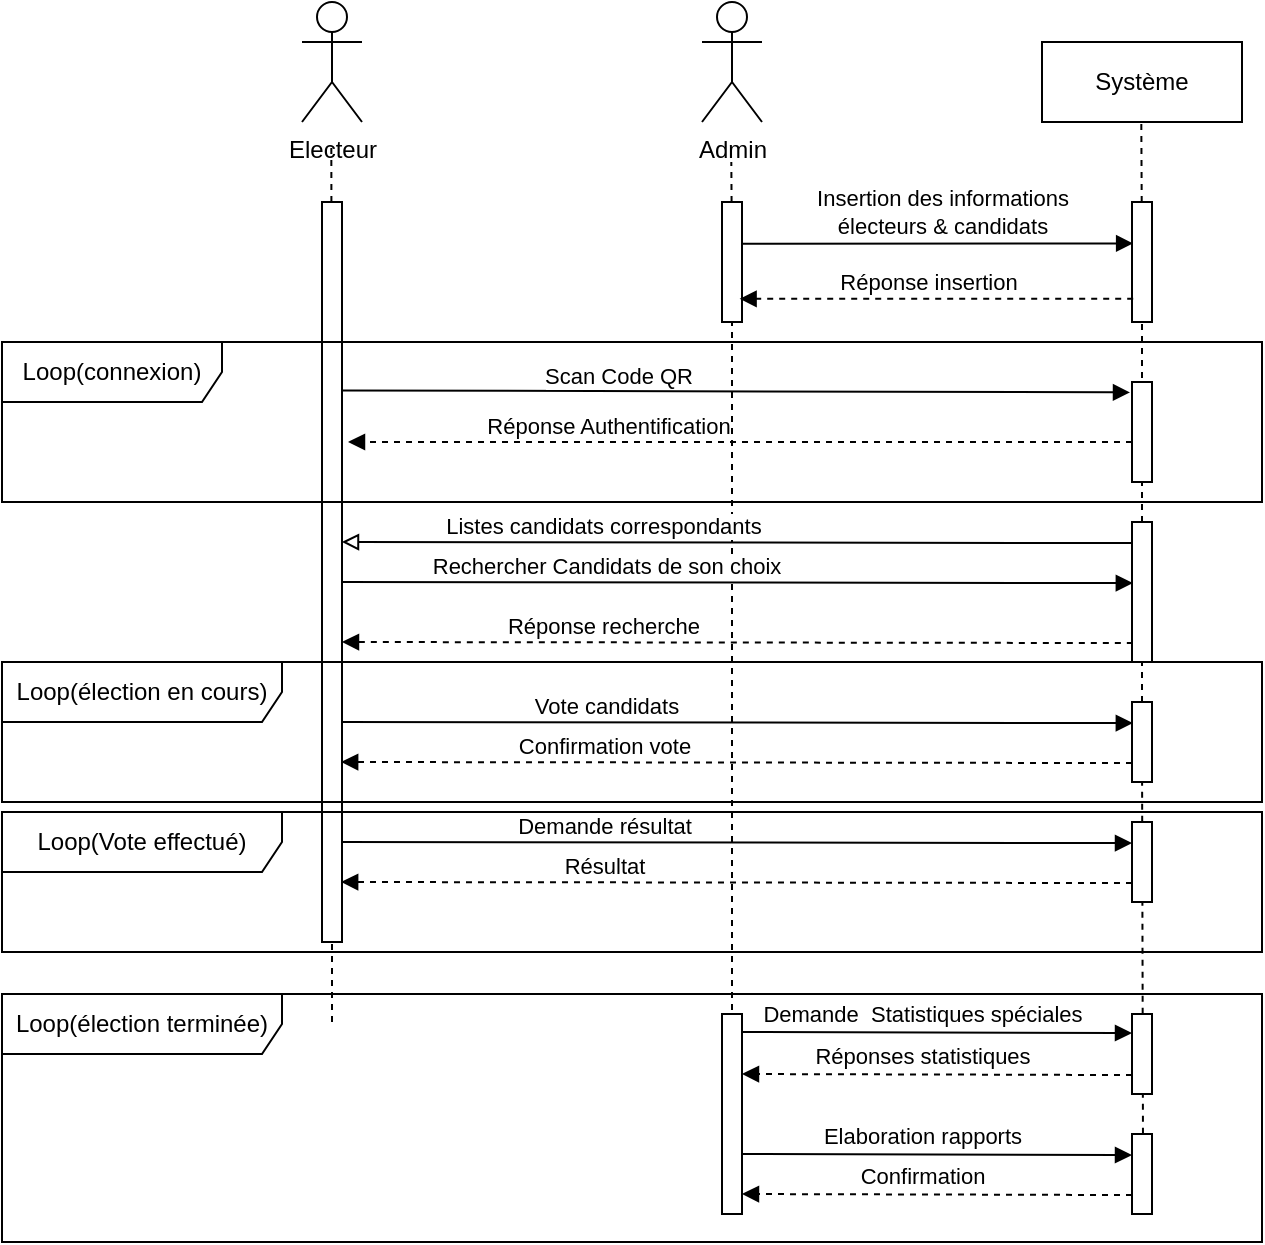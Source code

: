 <mxfile version="13.9.9" type="device"><diagram id="kgpKYQtTHZ0yAKxKKP6v" name="Page-1"><mxGraphModel dx="1947" dy="492" grid="1" gridSize="10" guides="1" tooltips="1" connect="1" arrows="1" fold="1" page="1" pageScale="1" pageWidth="850" pageHeight="1100" math="0" shadow="0"><root><mxCell id="0"/><mxCell id="1" parent="0"/><mxCell id="r2pgk7RStNi4eShHzwaX-57" value="Loop(élection terminée)" style="shape=umlFrame;whiteSpace=wrap;html=1;width=140;height=30;" vertex="1" parent="1"><mxGeometry x="-20" y="556" width="630" height="124" as="geometry"/></mxCell><mxCell id="uYfHL3VYsJTHYEQm8iVv-6" value="" style="endArrow=none;dashed=1;html=1;" parent="1" edge="1" source="r2pgk7RStNi4eShHzwaX-10"><mxGeometry width="50" height="50" relative="1" as="geometry"><mxPoint x="145" y="500" as="sourcePoint"/><mxPoint x="144.66" y="130" as="targetPoint"/></mxGeometry></mxCell><mxCell id="e3j0PmKpD-vp1-GzvUI4-16" value="Système" style="rounded=0;whiteSpace=wrap;html=1;" parent="1" vertex="1"><mxGeometry x="500" y="80" width="100" height="40" as="geometry"/></mxCell><mxCell id="uYfHL3VYsJTHYEQm8iVv-2" value="Electeur" style="shape=umlActor;verticalLabelPosition=bottom;verticalAlign=top;html=1;outlineConnect=0;" parent="1" vertex="1"><mxGeometry x="130" y="60" width="30" height="60" as="geometry"/></mxCell><mxCell id="uYfHL3VYsJTHYEQm8iVv-5" value="Admin" style="shape=umlActor;verticalLabelPosition=bottom;verticalAlign=top;html=1;outlineConnect=0;" parent="1" vertex="1"><mxGeometry x="330" y="60" width="30" height="60" as="geometry"/></mxCell><mxCell id="uYfHL3VYsJTHYEQm8iVv-7" value="" style="endArrow=none;dashed=1;html=1;" parent="1" edge="1" source="r2pgk7RStNi4eShHzwaX-1"><mxGeometry width="50" height="50" relative="1" as="geometry"><mxPoint x="345" y="510.0" as="sourcePoint"/><mxPoint x="344.66" y="140" as="targetPoint"/></mxGeometry></mxCell><mxCell id="uYfHL3VYsJTHYEQm8iVv-8" value="" style="endArrow=none;dashed=1;html=1;" parent="1" edge="1" source="r2pgk7RStNi4eShHzwaX-5"><mxGeometry width="50" height="50" relative="1" as="geometry"><mxPoint x="550" y="490.0" as="sourcePoint"/><mxPoint x="549.66" y="120" as="targetPoint"/></mxGeometry></mxCell><mxCell id="r2pgk7RStNi4eShHzwaX-1" value="" style="rounded=0;whiteSpace=wrap;html=1;direction=south;" vertex="1" parent="1"><mxGeometry x="340" y="160" width="10" height="60" as="geometry"/></mxCell><mxCell id="r2pgk7RStNi4eShHzwaX-3" value="" style="endArrow=none;dashed=1;html=1;" edge="1" parent="1" target="r2pgk7RStNi4eShHzwaX-1"><mxGeometry width="50" height="50" relative="1" as="geometry"><mxPoint x="345" y="570" as="sourcePoint"/><mxPoint x="344.66" y="140" as="targetPoint"/></mxGeometry></mxCell><mxCell id="r2pgk7RStNi4eShHzwaX-4" value="" style="endArrow=block;html=1;exitX=0.348;exitY=0.129;exitDx=0;exitDy=0;exitPerimeter=0;entryX=0.345;entryY=1.043;entryDx=0;entryDy=0;entryPerimeter=0;endFill=1;" edge="1" parent="1"><mxGeometry width="50" height="50" relative="1" as="geometry"><mxPoint x="349.71" y="180.88" as="sourcePoint"/><mxPoint x="545.57" y="180.7" as="targetPoint"/></mxGeometry></mxCell><mxCell id="r2pgk7RStNi4eShHzwaX-7" value="Insertion des informations&lt;br&gt;électeurs &amp;amp; candidats" style="edgeLabel;html=1;align=center;verticalAlign=middle;resizable=0;points=[];" vertex="1" connectable="0" parent="r2pgk7RStNi4eShHzwaX-4"><mxGeometry x="-0.339" y="1" relative="1" as="geometry"><mxPoint x="35.53" y="-14.82" as="offset"/></mxGeometry></mxCell><mxCell id="r2pgk7RStNi4eShHzwaX-5" value="" style="rounded=0;whiteSpace=wrap;html=1;direction=south;" vertex="1" parent="1"><mxGeometry x="545" y="160" width="10" height="60" as="geometry"/></mxCell><mxCell id="r2pgk7RStNi4eShHzwaX-6" value="" style="endArrow=none;dashed=1;html=1;" edge="1" parent="1" source="r2pgk7RStNi4eShHzwaX-21" target="r2pgk7RStNi4eShHzwaX-5"><mxGeometry width="50" height="50" relative="1" as="geometry"><mxPoint x="550" y="490" as="sourcePoint"/><mxPoint x="549.66" y="120" as="targetPoint"/></mxGeometry></mxCell><mxCell id="r2pgk7RStNi4eShHzwaX-8" value="" style="endArrow=block;html=1;exitX=0.807;exitY=0.94;exitDx=0;exitDy=0;exitPerimeter=0;endFill=1;dashed=1;entryX=0.807;entryY=0.12;entryDx=0;entryDy=0;entryPerimeter=0;" edge="1" parent="1" source="r2pgk7RStNi4eShHzwaX-5" target="r2pgk7RStNi4eShHzwaX-1"><mxGeometry width="50" height="50" relative="1" as="geometry"><mxPoint x="425" y="250" as="sourcePoint"/><mxPoint x="350" y="210" as="targetPoint"/></mxGeometry></mxCell><mxCell id="r2pgk7RStNi4eShHzwaX-9" value="Réponse insertion" style="edgeLabel;html=1;align=center;verticalAlign=middle;resizable=0;points=[];" vertex="1" connectable="0" parent="r2pgk7RStNi4eShHzwaX-8"><mxGeometry x="0.049" relative="1" as="geometry"><mxPoint y="-8.42" as="offset"/></mxGeometry></mxCell><mxCell id="r2pgk7RStNi4eShHzwaX-10" value="" style="rounded=0;whiteSpace=wrap;html=1;direction=south;" vertex="1" parent="1"><mxGeometry x="140" y="160" width="10" height="370" as="geometry"/></mxCell><mxCell id="r2pgk7RStNi4eShHzwaX-11" value="" style="endArrow=none;dashed=1;html=1;" edge="1" parent="1" target="r2pgk7RStNi4eShHzwaX-10"><mxGeometry width="50" height="50" relative="1" as="geometry"><mxPoint x="145" y="570" as="sourcePoint"/><mxPoint x="144.66" y="130" as="targetPoint"/></mxGeometry></mxCell><mxCell id="r2pgk7RStNi4eShHzwaX-12" value="" style="endArrow=block;html=1;endFill=1;exitX=0.28;exitY=0.017;exitDx=0;exitDy=0;exitPerimeter=0;entryX=0.104;entryY=1.1;entryDx=0;entryDy=0;entryPerimeter=0;" edge="1" parent="1" target="r2pgk7RStNi4eShHzwaX-13"><mxGeometry width="50" height="50" relative="1" as="geometry"><mxPoint x="149.83" y="254.2" as="sourcePoint"/><mxPoint x="550" y="254" as="targetPoint"/></mxGeometry></mxCell><mxCell id="r2pgk7RStNi4eShHzwaX-18" value="Scan Code QR" style="edgeLabel;html=1;align=center;verticalAlign=middle;resizable=0;points=[];" vertex="1" connectable="0" parent="r2pgk7RStNi4eShHzwaX-12"><mxGeometry x="-0.303" relative="1" as="geometry"><mxPoint y="-8" as="offset"/></mxGeometry></mxCell><mxCell id="r2pgk7RStNi4eShHzwaX-13" value="" style="rounded=0;whiteSpace=wrap;html=1;direction=south;" vertex="1" parent="1"><mxGeometry x="545" y="250" width="10" height="50" as="geometry"/></mxCell><mxCell id="r2pgk7RStNi4eShHzwaX-16" value="" style="endArrow=block;html=1;exitX=0.807;exitY=0.94;exitDx=0;exitDy=0;exitPerimeter=0;endFill=1;dashed=1;" edge="1" parent="1"><mxGeometry width="50" height="50" relative="1" as="geometry"><mxPoint x="545.0" y="280" as="sourcePoint"/><mxPoint x="153" y="280" as="targetPoint"/></mxGeometry></mxCell><mxCell id="r2pgk7RStNi4eShHzwaX-17" value="Réponse Authentification" style="edgeLabel;html=1;align=center;verticalAlign=middle;resizable=0;points=[];" vertex="1" connectable="0" parent="r2pgk7RStNi4eShHzwaX-16"><mxGeometry x="0.049" relative="1" as="geometry"><mxPoint x="-56.56" y="-8.42" as="offset"/></mxGeometry></mxCell><mxCell id="r2pgk7RStNi4eShHzwaX-19" value="" style="endArrow=block;html=1;exitX=0.807;exitY=0.94;exitDx=0;exitDy=0;exitPerimeter=0;endFill=0;entryX=0.412;entryY=0.042;entryDx=0;entryDy=0;entryPerimeter=0;" edge="1" parent="1"><mxGeometry width="50" height="50" relative="1" as="geometry"><mxPoint x="545.42" y="330.52" as="sourcePoint"/><mxPoint x="150.0" y="330.0" as="targetPoint"/></mxGeometry></mxCell><mxCell id="r2pgk7RStNi4eShHzwaX-20" value="Listes candidats correspondants&amp;nbsp;" style="edgeLabel;html=1;align=center;verticalAlign=middle;resizable=0;points=[];" vertex="1" connectable="0" parent="r2pgk7RStNi4eShHzwaX-19"><mxGeometry x="0.049" relative="1" as="geometry"><mxPoint x="-56.56" y="-8.42" as="offset"/></mxGeometry></mxCell><mxCell id="r2pgk7RStNi4eShHzwaX-21" value="" style="rounded=0;whiteSpace=wrap;html=1;direction=south;" vertex="1" parent="1"><mxGeometry x="545" y="320" width="10" height="70" as="geometry"/></mxCell><mxCell id="r2pgk7RStNi4eShHzwaX-23" value="" style="endArrow=none;dashed=1;html=1;" edge="1" parent="1" source="r2pgk7RStNi4eShHzwaX-30" target="r2pgk7RStNi4eShHzwaX-21"><mxGeometry width="50" height="50" relative="1" as="geometry"><mxPoint x="550" y="490.0" as="sourcePoint"/><mxPoint x="550" y="220" as="targetPoint"/></mxGeometry></mxCell><mxCell id="r2pgk7RStNi4eShHzwaX-24" value="" style="endArrow=none;html=1;exitX=0.807;exitY=0.94;exitDx=0;exitDy=0;exitPerimeter=0;endFill=0;entryX=0.412;entryY=0.042;entryDx=0;entryDy=0;entryPerimeter=0;startArrow=block;startFill=1;" edge="1" parent="1"><mxGeometry width="50" height="50" relative="1" as="geometry"><mxPoint x="545.42" y="350.52" as="sourcePoint"/><mxPoint x="150" y="350.0" as="targetPoint"/></mxGeometry></mxCell><mxCell id="r2pgk7RStNi4eShHzwaX-25" value="Rechercher Candidats de son choix" style="edgeLabel;html=1;align=center;verticalAlign=middle;resizable=0;points=[];" vertex="1" connectable="0" parent="r2pgk7RStNi4eShHzwaX-24"><mxGeometry x="0.049" relative="1" as="geometry"><mxPoint x="-56.56" y="-8.42" as="offset"/></mxGeometry></mxCell><mxCell id="r2pgk7RStNi4eShHzwaX-26" value="" style="endArrow=block;html=1;exitX=0.807;exitY=0.94;exitDx=0;exitDy=0;exitPerimeter=0;endFill=1;entryX=0.412;entryY=0.042;entryDx=0;entryDy=0;entryPerimeter=0;startArrow=none;startFill=0;dashed=1;" edge="1" parent="1"><mxGeometry width="50" height="50" relative="1" as="geometry"><mxPoint x="545.42" y="380.52" as="sourcePoint"/><mxPoint x="150" y="380.0" as="targetPoint"/></mxGeometry></mxCell><mxCell id="r2pgk7RStNi4eShHzwaX-27" value="Réponse recherche&amp;nbsp;" style="edgeLabel;html=1;align=center;verticalAlign=middle;resizable=0;points=[];" vertex="1" connectable="0" parent="r2pgk7RStNi4eShHzwaX-26"><mxGeometry x="0.049" relative="1" as="geometry"><mxPoint x="-56.56" y="-8.42" as="offset"/></mxGeometry></mxCell><mxCell id="r2pgk7RStNi4eShHzwaX-28" value="" style="endArrow=none;html=1;exitX=0.807;exitY=0.94;exitDx=0;exitDy=0;exitPerimeter=0;endFill=0;entryX=0.412;entryY=0.042;entryDx=0;entryDy=0;entryPerimeter=0;startArrow=block;startFill=1;" edge="1" parent="1"><mxGeometry width="50" height="50" relative="1" as="geometry"><mxPoint x="545.42" y="420.52" as="sourcePoint"/><mxPoint x="150" y="420.0" as="targetPoint"/></mxGeometry></mxCell><mxCell id="r2pgk7RStNi4eShHzwaX-29" value="Vote candidats" style="edgeLabel;html=1;align=center;verticalAlign=middle;resizable=0;points=[];" vertex="1" connectable="0" parent="r2pgk7RStNi4eShHzwaX-28"><mxGeometry x="0.049" relative="1" as="geometry"><mxPoint x="-56.56" y="-8.42" as="offset"/></mxGeometry></mxCell><mxCell id="r2pgk7RStNi4eShHzwaX-30" value="" style="rounded=0;whiteSpace=wrap;html=1;direction=south;" vertex="1" parent="1"><mxGeometry x="545" y="410" width="10" height="40" as="geometry"/></mxCell><mxCell id="r2pgk7RStNi4eShHzwaX-31" value="" style="endArrow=none;dashed=1;html=1;exitX=0.896;exitY=0.443;exitDx=0;exitDy=0;exitPerimeter=0;" edge="1" parent="1" source="r2pgk7RStNi4eShHzwaX-47" target="r2pgk7RStNi4eShHzwaX-30"><mxGeometry width="50" height="50" relative="1" as="geometry"><mxPoint x="550" y="691.143" as="sourcePoint"/><mxPoint x="550" y="390" as="targetPoint"/></mxGeometry></mxCell><mxCell id="r2pgk7RStNi4eShHzwaX-32" value="" style="endArrow=block;html=1;exitX=0.807;exitY=0.94;exitDx=0;exitDy=0;exitPerimeter=0;endFill=1;entryX=0.412;entryY=0.042;entryDx=0;entryDy=0;entryPerimeter=0;startArrow=none;startFill=0;dashed=1;" edge="1" parent="1"><mxGeometry width="50" height="50" relative="1" as="geometry"><mxPoint x="545.0" y="440.52" as="sourcePoint"/><mxPoint x="149.58" y="440.0" as="targetPoint"/></mxGeometry></mxCell><mxCell id="r2pgk7RStNi4eShHzwaX-33" value="Confirmation vote" style="edgeLabel;html=1;align=center;verticalAlign=middle;resizable=0;points=[];" vertex="1" connectable="0" parent="r2pgk7RStNi4eShHzwaX-32"><mxGeometry x="0.049" relative="1" as="geometry"><mxPoint x="-56.56" y="-8.42" as="offset"/></mxGeometry></mxCell><mxCell id="r2pgk7RStNi4eShHzwaX-36" value="" style="endArrow=none;html=1;exitX=0.807;exitY=0.94;exitDx=0;exitDy=0;exitPerimeter=0;endFill=0;entryX=0.412;entryY=0.042;entryDx=0;entryDy=0;entryPerimeter=0;startArrow=block;startFill=1;" edge="1" parent="1"><mxGeometry width="50" height="50" relative="1" as="geometry"><mxPoint x="545.0" y="480.52" as="sourcePoint"/><mxPoint x="149.58" y="480.0" as="targetPoint"/></mxGeometry></mxCell><mxCell id="r2pgk7RStNi4eShHzwaX-37" value="Demande résultat" style="edgeLabel;html=1;align=center;verticalAlign=middle;resizable=0;points=[];" vertex="1" connectable="0" parent="r2pgk7RStNi4eShHzwaX-36"><mxGeometry x="0.049" relative="1" as="geometry"><mxPoint x="-56.56" y="-8.42" as="offset"/></mxGeometry></mxCell><mxCell id="r2pgk7RStNi4eShHzwaX-38" value="" style="rounded=0;whiteSpace=wrap;html=1;direction=south;" vertex="1" parent="1"><mxGeometry x="545" y="566" width="10" height="40" as="geometry"/></mxCell><mxCell id="r2pgk7RStNi4eShHzwaX-39" value="" style="endArrow=block;html=1;exitX=0.807;exitY=0.94;exitDx=0;exitDy=0;exitPerimeter=0;endFill=1;entryX=0.412;entryY=0.042;entryDx=0;entryDy=0;entryPerimeter=0;startArrow=none;startFill=0;dashed=1;" edge="1" parent="1"><mxGeometry width="50" height="50" relative="1" as="geometry"><mxPoint x="545" y="500.52" as="sourcePoint"/><mxPoint x="149.58" y="500.0" as="targetPoint"/></mxGeometry></mxCell><mxCell id="r2pgk7RStNi4eShHzwaX-40" value="Résultat" style="edgeLabel;html=1;align=center;verticalAlign=middle;resizable=0;points=[];" vertex="1" connectable="0" parent="r2pgk7RStNi4eShHzwaX-39"><mxGeometry x="0.049" relative="1" as="geometry"><mxPoint x="-56.56" y="-8.42" as="offset"/></mxGeometry></mxCell><mxCell id="r2pgk7RStNi4eShHzwaX-41" value="" style="rounded=0;whiteSpace=wrap;html=1;direction=south;" vertex="1" parent="1"><mxGeometry x="340" y="566" width="10" height="100" as="geometry"/></mxCell><mxCell id="r2pgk7RStNi4eShHzwaX-43" value="" style="endArrow=none;html=1;exitX=0.807;exitY=0.94;exitDx=0;exitDy=0;exitPerimeter=0;endFill=0;startArrow=block;startFill=1;" edge="1" parent="1"><mxGeometry width="50" height="50" relative="1" as="geometry"><mxPoint x="545" y="575.52" as="sourcePoint"/><mxPoint x="350" y="575" as="targetPoint"/></mxGeometry></mxCell><mxCell id="r2pgk7RStNi4eShHzwaX-44" value="Demande&amp;nbsp; Statistiques spéciales" style="edgeLabel;html=1;align=center;verticalAlign=middle;resizable=0;points=[];" vertex="1" connectable="0" parent="r2pgk7RStNi4eShHzwaX-43"><mxGeometry x="0.049" relative="1" as="geometry"><mxPoint x="-2.62" y="-9.25" as="offset"/></mxGeometry></mxCell><mxCell id="r2pgk7RStNi4eShHzwaX-45" value="" style="endArrow=block;html=1;exitX=0.807;exitY=0.94;exitDx=0;exitDy=0;exitPerimeter=0;endFill=1;startArrow=none;startFill=0;dashed=1;" edge="1" parent="1"><mxGeometry width="50" height="50" relative="1" as="geometry"><mxPoint x="545" y="596.52" as="sourcePoint"/><mxPoint x="350.0" y="596" as="targetPoint"/></mxGeometry></mxCell><mxCell id="r2pgk7RStNi4eShHzwaX-46" value="Réponses statistiques" style="edgeLabel;html=1;align=center;verticalAlign=middle;resizable=0;points=[];" vertex="1" connectable="0" parent="r2pgk7RStNi4eShHzwaX-45"><mxGeometry x="0.049" relative="1" as="geometry"><mxPoint x="-2.62" y="-9.25" as="offset"/></mxGeometry></mxCell><mxCell id="r2pgk7RStNi4eShHzwaX-47" value="" style="rounded=0;whiteSpace=wrap;html=1;direction=south;" vertex="1" parent="1"><mxGeometry x="545" y="626" width="10" height="40" as="geometry"/></mxCell><mxCell id="r2pgk7RStNi4eShHzwaX-48" value="" style="endArrow=none;html=1;exitX=0.807;exitY=0.94;exitDx=0;exitDy=0;exitPerimeter=0;endFill=0;startArrow=block;startFill=1;" edge="1" parent="1"><mxGeometry width="50" height="50" relative="1" as="geometry"><mxPoint x="545" y="636.52" as="sourcePoint"/><mxPoint x="350.0" y="636" as="targetPoint"/></mxGeometry></mxCell><mxCell id="r2pgk7RStNi4eShHzwaX-49" value="Elaboration rapports" style="edgeLabel;html=1;align=center;verticalAlign=middle;resizable=0;points=[];" vertex="1" connectable="0" parent="r2pgk7RStNi4eShHzwaX-48"><mxGeometry x="0.049" relative="1" as="geometry"><mxPoint x="-2.62" y="-9.25" as="offset"/></mxGeometry></mxCell><mxCell id="r2pgk7RStNi4eShHzwaX-50" value="" style="endArrow=block;html=1;exitX=0.807;exitY=0.94;exitDx=0;exitDy=0;exitPerimeter=0;endFill=1;startArrow=none;startFill=0;dashed=1;" edge="1" parent="1"><mxGeometry width="50" height="50" relative="1" as="geometry"><mxPoint x="545" y="656.52" as="sourcePoint"/><mxPoint x="350.0" y="656" as="targetPoint"/></mxGeometry></mxCell><mxCell id="r2pgk7RStNi4eShHzwaX-51" value="Confirmation" style="edgeLabel;html=1;align=center;verticalAlign=middle;resizable=0;points=[];" vertex="1" connectable="0" parent="r2pgk7RStNi4eShHzwaX-50"><mxGeometry x="0.049" relative="1" as="geometry"><mxPoint x="-2.62" y="-9.25" as="offset"/></mxGeometry></mxCell><mxCell id="r2pgk7RStNi4eShHzwaX-52" value="Loop(connexion)" style="shape=umlFrame;whiteSpace=wrap;html=1;width=110;height=30;" vertex="1" parent="1"><mxGeometry x="-20" y="230" width="630" height="80" as="geometry"/></mxCell><mxCell id="r2pgk7RStNi4eShHzwaX-42" value="" style="rounded=0;whiteSpace=wrap;html=1;direction=south;" vertex="1" parent="1"><mxGeometry x="545" y="470" width="10" height="40" as="geometry"/></mxCell><mxCell id="r2pgk7RStNi4eShHzwaX-55" value="Loop(Vote effectué)" style="shape=umlFrame;whiteSpace=wrap;html=1;width=140;height=30;" vertex="1" parent="1"><mxGeometry x="-20" y="465" width="630" height="70" as="geometry"/></mxCell><mxCell id="r2pgk7RStNi4eShHzwaX-53" value="Loop(élection en cours)" style="shape=umlFrame;whiteSpace=wrap;html=1;width=140;height=30;" vertex="1" parent="1"><mxGeometry x="-20" y="390" width="630" height="70" as="geometry"/></mxCell></root></mxGraphModel></diagram></mxfile>